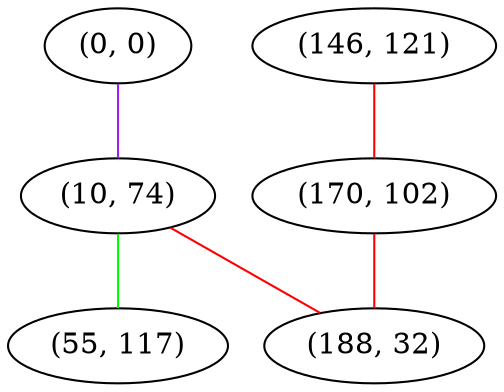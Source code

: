graph "" {
"(0, 0)";
"(146, 121)";
"(10, 74)";
"(170, 102)";
"(55, 117)";
"(188, 32)";
"(0, 0)" -- "(10, 74)"  [color=purple, key=0, weight=4];
"(146, 121)" -- "(170, 102)"  [color=red, key=0, weight=1];
"(10, 74)" -- "(55, 117)"  [color=green, key=0, weight=2];
"(10, 74)" -- "(188, 32)"  [color=red, key=0, weight=1];
"(170, 102)" -- "(188, 32)"  [color=red, key=0, weight=1];
}
